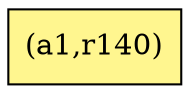digraph G {
rankdir=BT;ranksep="2.0";
"(a1,r140)" [shape=record,fillcolor=khaki1,style=filled,label="{(a1,r140)}"];
}